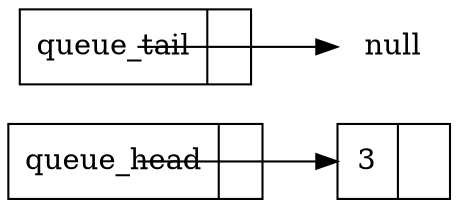 digraph queue {
        rankdir=LR;
        node [shape=record];
        head [label="{ queue_head | <next>  }"]
        tail [label="{ queue_tail | <next>  }"]
        //null [shape=none, label="null"];
        null2 [shape=none, label="null"];
        a[label="{ 3 | <next>  }"]
        head -> a [arrowtail=vee,  tailclip=false];
        tail -> null2 [arrowtail=vee,  tailclip=false];
}

